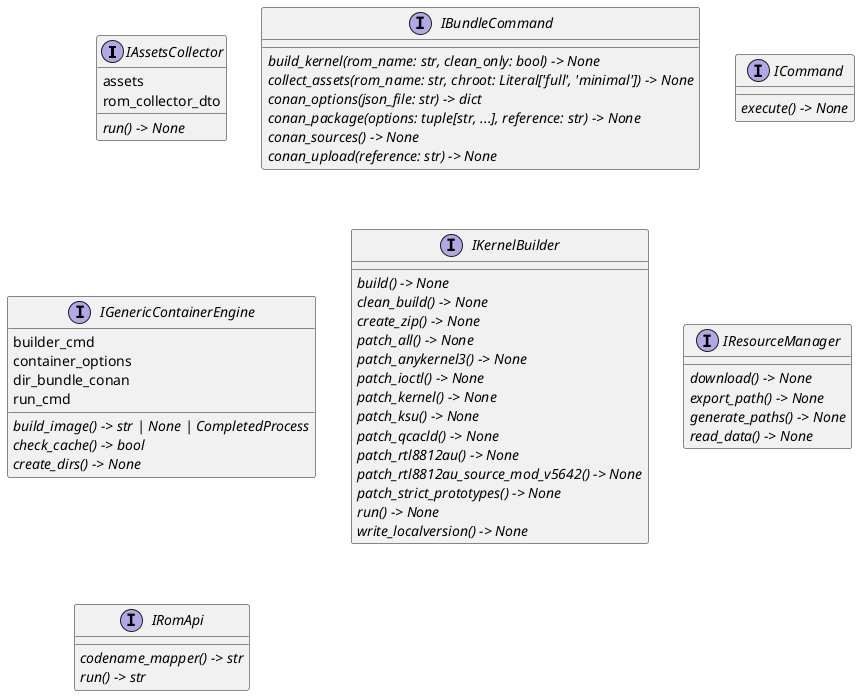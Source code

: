@startuml classes
set namespaceSeparator none
interface "IAssetsCollector" as interfaces.modules.IAssetsCollector {
  assets
  rom_collector_dto
  {abstract}run() -> None
}
interface "IBundleCommand" as interfaces.commands.IBundleCommand {
  {abstract}build_kernel(rom_name: str, clean_only: bool) -> None
  {abstract}collect_assets(rom_name: str, chroot: Literal['full', 'minimal']) -> None
  {abstract}conan_options(json_file: str) -> dict
  {abstract}conan_package(options: tuple[str, ...], reference: str) -> None
  {abstract}conan_sources() -> None
  {abstract}conan_upload(reference: str) -> None
}
interface "ICommand" as interfaces.commands.ICommand {
  {abstract}execute() -> None
}
interface "IGenericContainerEngine" as interfaces.engines.IGenericContainerEngine {
  builder_cmd
  container_options
  dir_bundle_conan
  run_cmd
  {abstract}build_image() -> str | None | CompletedProcess
  {abstract}check_cache() -> bool
  {abstract}create_dirs() -> None
}
interface "IKernelBuilder" as interfaces.modules.IKernelBuilder {
  {abstract}build() -> None
  {abstract}clean_build() -> None
  {abstract}create_zip() -> None
  {abstract}patch_all() -> None
  {abstract}patch_anykernel3() -> None
  {abstract}patch_ioctl() -> None
  {abstract}patch_kernel() -> None
  {abstract}patch_ksu() -> None
  {abstract}patch_qcacld() -> None
  {abstract}patch_rtl8812au() -> None
  {abstract}patch_rtl8812au_source_mod_v5642() -> None
  {abstract}patch_strict_prototypes() -> None
  {abstract}run() -> None
  {abstract}write_localversion() -> None
}
interface "IResourceManager" as interfaces.managers.IResourceManager {
  {abstract}download() -> None
  {abstract}export_path() -> None
  {abstract}generate_paths() -> None
  {abstract}read_data() -> None
}
interface "IRomApi" as interfaces.clients.IRomApi {
  {abstract}codename_mapper() -> str
  {abstract}run() -> str
}
@enduml
